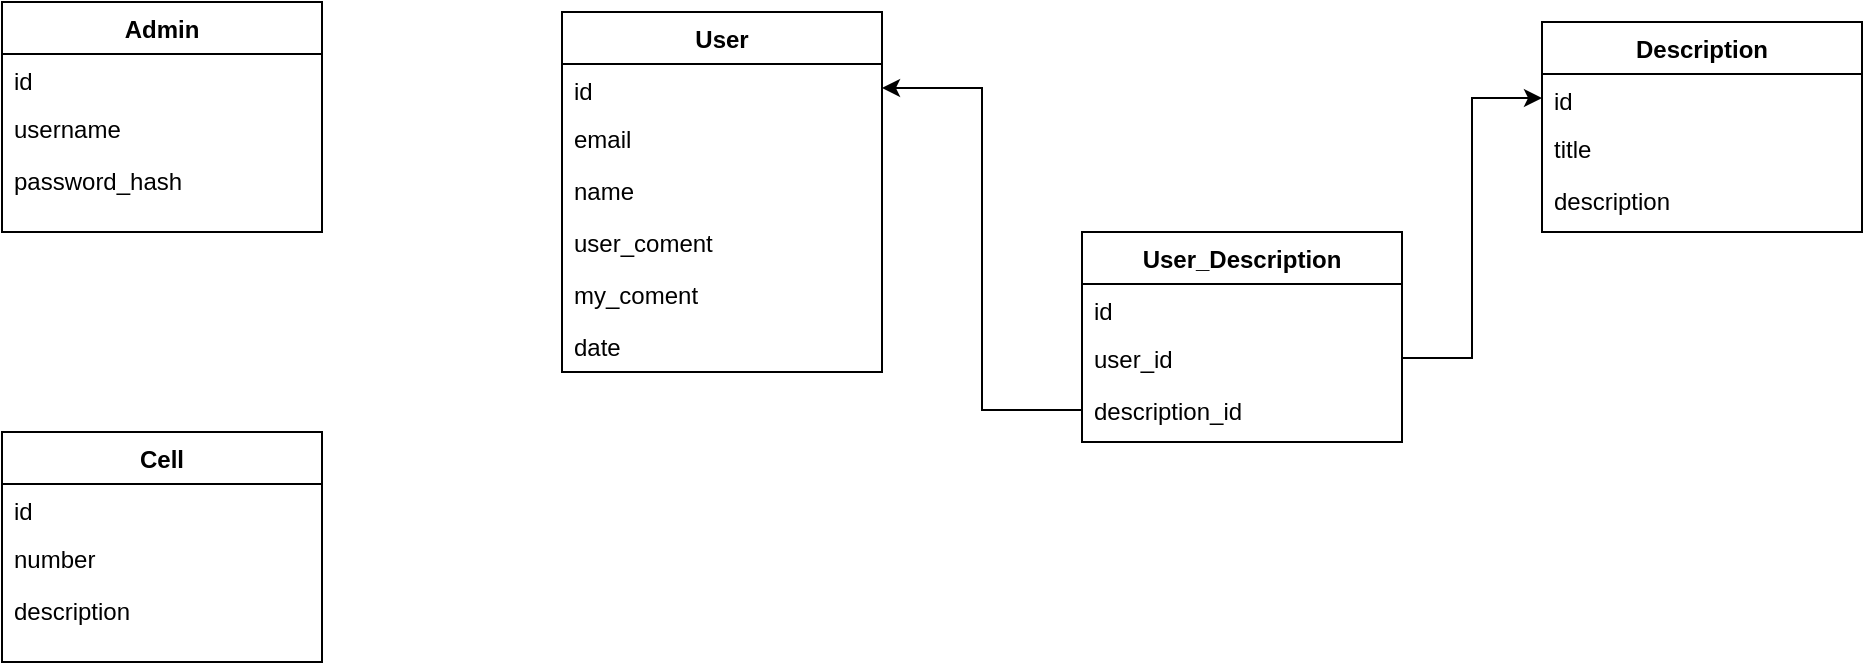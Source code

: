 <mxfile version="20.8.23" type="github">
  <diagram name="Page-1" id="9f46799a-70d6-7492-0946-bef42562c5a5">
    <mxGraphModel dx="1247" dy="3214" grid="1" gridSize="10" guides="1" tooltips="1" connect="1" arrows="1" fold="1" page="1" pageScale="1" pageWidth="1100" pageHeight="850" background="none" math="0" shadow="0">
      <root>
        <mxCell id="0" />
        <mxCell id="1" parent="0" />
        <mxCell id="Sm0ss1CgcWURTjr-spZG-1" value="Admin" style="swimlane;fontStyle=1;align=center;verticalAlign=top;childLayout=stackLayout;horizontal=1;startSize=26;horizontalStack=0;resizeParent=1;resizeLast=0;collapsible=1;marginBottom=0;rounded=0;shadow=0;strokeWidth=1;" parent="1" vertex="1">
          <mxGeometry x="60" y="-2365" width="160" height="115" as="geometry">
            <mxRectangle x="340" y="380" width="170" height="26" as="alternateBounds" />
          </mxGeometry>
        </mxCell>
        <mxCell id="Sm0ss1CgcWURTjr-spZG-2" value="id" style="text;align=left;verticalAlign=top;spacingLeft=4;spacingRight=4;overflow=hidden;rotatable=0;points=[[0,0.5],[1,0.5]];portConstraint=eastwest;" parent="Sm0ss1CgcWURTjr-spZG-1" vertex="1">
          <mxGeometry y="26" width="160" height="24" as="geometry" />
        </mxCell>
        <mxCell id="Sm0ss1CgcWURTjr-spZG-3" value="username" style="text;align=left;verticalAlign=top;spacingLeft=4;spacingRight=4;overflow=hidden;rotatable=0;points=[[0,0.5],[1,0.5]];portConstraint=eastwest;" parent="Sm0ss1CgcWURTjr-spZG-1" vertex="1">
          <mxGeometry y="50" width="160" height="26" as="geometry" />
        </mxCell>
        <mxCell id="Sm0ss1CgcWURTjr-spZG-4" value="password_hash" style="text;align=left;verticalAlign=top;spacingLeft=4;spacingRight=4;overflow=hidden;rotatable=0;points=[[0,0.5],[1,0.5]];portConstraint=eastwest;" parent="Sm0ss1CgcWURTjr-spZG-1" vertex="1">
          <mxGeometry y="76" width="160" height="26" as="geometry" />
        </mxCell>
        <mxCell id="Sm0ss1CgcWURTjr-spZG-11" value="User" style="swimlane;fontStyle=1;align=center;verticalAlign=top;childLayout=stackLayout;horizontal=1;startSize=26;horizontalStack=0;resizeParent=1;resizeLast=0;collapsible=1;marginBottom=0;rounded=0;shadow=0;strokeWidth=1;" parent="1" vertex="1">
          <mxGeometry x="340" y="-2360" width="160" height="180" as="geometry">
            <mxRectangle x="340" y="380" width="170" height="26" as="alternateBounds" />
          </mxGeometry>
        </mxCell>
        <mxCell id="Sm0ss1CgcWURTjr-spZG-12" value="id" style="text;align=left;verticalAlign=top;spacingLeft=4;spacingRight=4;overflow=hidden;rotatable=0;points=[[0,0.5],[1,0.5]];portConstraint=eastwest;" parent="Sm0ss1CgcWURTjr-spZG-11" vertex="1">
          <mxGeometry y="26" width="160" height="24" as="geometry" />
        </mxCell>
        <mxCell id="Sm0ss1CgcWURTjr-spZG-13" value="email" style="text;align=left;verticalAlign=top;spacingLeft=4;spacingRight=4;overflow=hidden;rotatable=0;points=[[0,0.5],[1,0.5]];portConstraint=eastwest;" parent="Sm0ss1CgcWURTjr-spZG-11" vertex="1">
          <mxGeometry y="50" width="160" height="26" as="geometry" />
        </mxCell>
        <mxCell id="Sm0ss1CgcWURTjr-spZG-14" value="name" style="text;align=left;verticalAlign=top;spacingLeft=4;spacingRight=4;overflow=hidden;rotatable=0;points=[[0,0.5],[1,0.5]];portConstraint=eastwest;" parent="Sm0ss1CgcWURTjr-spZG-11" vertex="1">
          <mxGeometry y="76" width="160" height="26" as="geometry" />
        </mxCell>
        <mxCell id="Sm0ss1CgcWURTjr-spZG-15" value="user_coment" style="text;align=left;verticalAlign=top;spacingLeft=4;spacingRight=4;overflow=hidden;rotatable=0;points=[[0,0.5],[1,0.5]];portConstraint=eastwest;" parent="Sm0ss1CgcWURTjr-spZG-11" vertex="1">
          <mxGeometry y="102" width="160" height="26" as="geometry" />
        </mxCell>
        <mxCell id="Sm0ss1CgcWURTjr-spZG-16" value="my_coment" style="text;align=left;verticalAlign=top;spacingLeft=4;spacingRight=4;overflow=hidden;rotatable=0;points=[[0,0.5],[1,0.5]];portConstraint=eastwest;" parent="Sm0ss1CgcWURTjr-spZG-11" vertex="1">
          <mxGeometry y="128" width="160" height="26" as="geometry" />
        </mxCell>
        <mxCell id="aC7HOlzn7UsuC4Z27_pg-15" value="date" style="text;align=left;verticalAlign=top;spacingLeft=4;spacingRight=4;overflow=hidden;rotatable=0;points=[[0,0.5],[1,0.5]];portConstraint=eastwest;" vertex="1" parent="Sm0ss1CgcWURTjr-spZG-11">
          <mxGeometry y="154" width="160" height="26" as="geometry" />
        </mxCell>
        <mxCell id="Sm0ss1CgcWURTjr-spZG-18" value="Description" style="swimlane;fontStyle=1;align=center;verticalAlign=top;childLayout=stackLayout;horizontal=1;startSize=26;horizontalStack=0;resizeParent=1;resizeLast=0;collapsible=1;marginBottom=0;rounded=0;shadow=0;strokeWidth=1;" parent="1" vertex="1">
          <mxGeometry x="830" y="-2355" width="160" height="105" as="geometry">
            <mxRectangle x="340" y="380" width="170" height="26" as="alternateBounds" />
          </mxGeometry>
        </mxCell>
        <mxCell id="Sm0ss1CgcWURTjr-spZG-19" value="id" style="text;align=left;verticalAlign=top;spacingLeft=4;spacingRight=4;overflow=hidden;rotatable=0;points=[[0,0.5],[1,0.5]];portConstraint=eastwest;" parent="Sm0ss1CgcWURTjr-spZG-18" vertex="1">
          <mxGeometry y="26" width="160" height="24" as="geometry" />
        </mxCell>
        <mxCell id="Sm0ss1CgcWURTjr-spZG-20" value="title" style="text;align=left;verticalAlign=top;spacingLeft=4;spacingRight=4;overflow=hidden;rotatable=0;points=[[0,0.5],[1,0.5]];portConstraint=eastwest;" parent="Sm0ss1CgcWURTjr-spZG-18" vertex="1">
          <mxGeometry y="50" width="160" height="26" as="geometry" />
        </mxCell>
        <mxCell id="Sm0ss1CgcWURTjr-spZG-21" value="description" style="text;align=left;verticalAlign=top;spacingLeft=4;spacingRight=4;overflow=hidden;rotatable=0;points=[[0,0.5],[1,0.5]];portConstraint=eastwest;" parent="Sm0ss1CgcWURTjr-spZG-18" vertex="1">
          <mxGeometry y="76" width="160" height="26" as="geometry" />
        </mxCell>
        <mxCell id="Sm0ss1CgcWURTjr-spZG-27" value="Cell" style="swimlane;fontStyle=1;align=center;verticalAlign=top;childLayout=stackLayout;horizontal=1;startSize=26;horizontalStack=0;resizeParent=1;resizeLast=0;collapsible=1;marginBottom=0;rounded=0;shadow=0;strokeWidth=1;" parent="1" vertex="1">
          <mxGeometry x="60" y="-2150" width="160" height="115" as="geometry">
            <mxRectangle x="340" y="380" width="170" height="26" as="alternateBounds" />
          </mxGeometry>
        </mxCell>
        <mxCell id="Sm0ss1CgcWURTjr-spZG-28" value="id" style="text;align=left;verticalAlign=top;spacingLeft=4;spacingRight=4;overflow=hidden;rotatable=0;points=[[0,0.5],[1,0.5]];portConstraint=eastwest;" parent="Sm0ss1CgcWURTjr-spZG-27" vertex="1">
          <mxGeometry y="26" width="160" height="24" as="geometry" />
        </mxCell>
        <mxCell id="Sm0ss1CgcWURTjr-spZG-29" value="number" style="text;align=left;verticalAlign=top;spacingLeft=4;spacingRight=4;overflow=hidden;rotatable=0;points=[[0,0.5],[1,0.5]];portConstraint=eastwest;" parent="Sm0ss1CgcWURTjr-spZG-27" vertex="1">
          <mxGeometry y="50" width="160" height="26" as="geometry" />
        </mxCell>
        <mxCell id="Sm0ss1CgcWURTjr-spZG-30" value="description" style="text;align=left;verticalAlign=top;spacingLeft=4;spacingRight=4;overflow=hidden;rotatable=0;points=[[0,0.5],[1,0.5]];portConstraint=eastwest;" parent="Sm0ss1CgcWURTjr-spZG-27" vertex="1">
          <mxGeometry y="76" width="160" height="26" as="geometry" />
        </mxCell>
        <mxCell id="aC7HOlzn7UsuC4Z27_pg-3" value="User_Description" style="swimlane;fontStyle=1;align=center;verticalAlign=top;childLayout=stackLayout;horizontal=1;startSize=26;horizontalStack=0;resizeParent=1;resizeLast=0;collapsible=1;marginBottom=0;rounded=0;shadow=0;strokeWidth=1;" vertex="1" parent="1">
          <mxGeometry x="600" y="-2250" width="160" height="105" as="geometry">
            <mxRectangle x="340" y="380" width="170" height="26" as="alternateBounds" />
          </mxGeometry>
        </mxCell>
        <mxCell id="aC7HOlzn7UsuC4Z27_pg-4" value="id" style="text;align=left;verticalAlign=top;spacingLeft=4;spacingRight=4;overflow=hidden;rotatable=0;points=[[0,0.5],[1,0.5]];portConstraint=eastwest;" vertex="1" parent="aC7HOlzn7UsuC4Z27_pg-3">
          <mxGeometry y="26" width="160" height="24" as="geometry" />
        </mxCell>
        <mxCell id="aC7HOlzn7UsuC4Z27_pg-5" value="user_id" style="text;align=left;verticalAlign=top;spacingLeft=4;spacingRight=4;overflow=hidden;rotatable=0;points=[[0,0.5],[1,0.5]];portConstraint=eastwest;" vertex="1" parent="aC7HOlzn7UsuC4Z27_pg-3">
          <mxGeometry y="50" width="160" height="26" as="geometry" />
        </mxCell>
        <mxCell id="aC7HOlzn7UsuC4Z27_pg-6" value="description_id" style="text;align=left;verticalAlign=top;spacingLeft=4;spacingRight=4;overflow=hidden;rotatable=0;points=[[0,0.5],[1,0.5]];portConstraint=eastwest;" vertex="1" parent="aC7HOlzn7UsuC4Z27_pg-3">
          <mxGeometry y="76" width="160" height="26" as="geometry" />
        </mxCell>
        <mxCell id="aC7HOlzn7UsuC4Z27_pg-7" style="edgeStyle=orthogonalEdgeStyle;rounded=0;orthogonalLoop=1;jettySize=auto;html=1;entryX=0;entryY=0.5;entryDx=0;entryDy=0;" edge="1" parent="1" source="aC7HOlzn7UsuC4Z27_pg-5" target="Sm0ss1CgcWURTjr-spZG-19">
          <mxGeometry relative="1" as="geometry" />
        </mxCell>
        <mxCell id="aC7HOlzn7UsuC4Z27_pg-8" style="edgeStyle=orthogonalEdgeStyle;rounded=0;orthogonalLoop=1;jettySize=auto;html=1;entryX=1;entryY=0.5;entryDx=0;entryDy=0;" edge="1" parent="1" source="aC7HOlzn7UsuC4Z27_pg-6" target="Sm0ss1CgcWURTjr-spZG-12">
          <mxGeometry relative="1" as="geometry" />
        </mxCell>
      </root>
    </mxGraphModel>
  </diagram>
</mxfile>
